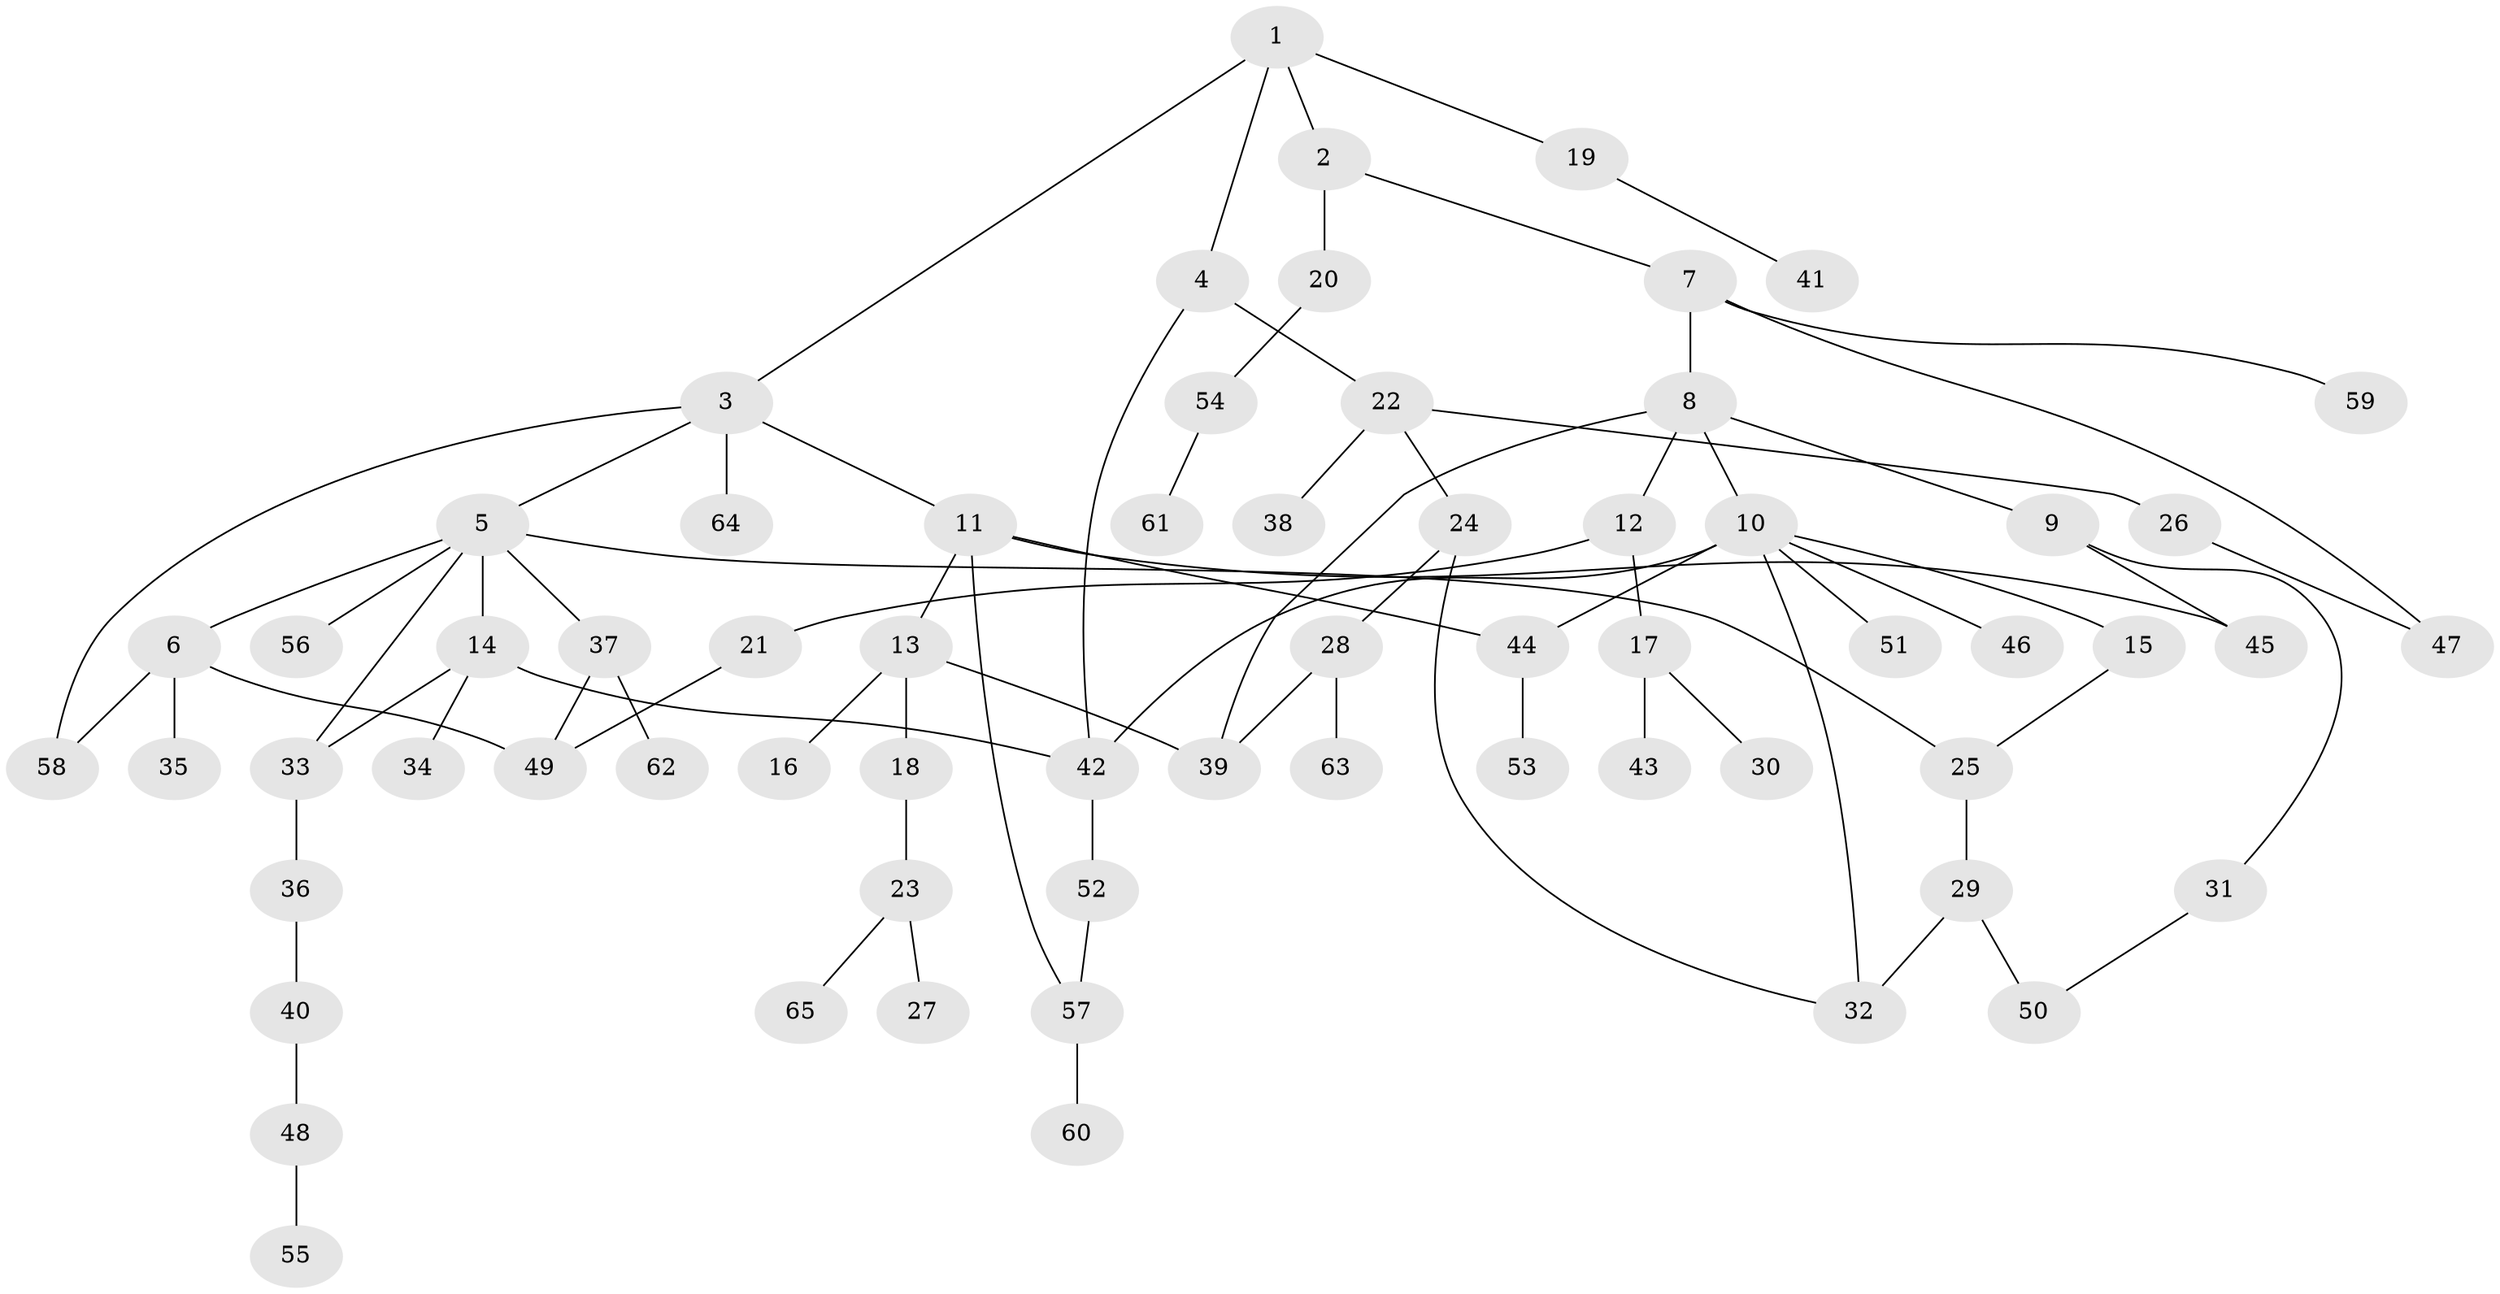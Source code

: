 // Generated by graph-tools (version 1.1) at 2025/10/02/27/25 16:10:52]
// undirected, 65 vertices, 80 edges
graph export_dot {
graph [start="1"]
  node [color=gray90,style=filled];
  1;
  2;
  3;
  4;
  5;
  6;
  7;
  8;
  9;
  10;
  11;
  12;
  13;
  14;
  15;
  16;
  17;
  18;
  19;
  20;
  21;
  22;
  23;
  24;
  25;
  26;
  27;
  28;
  29;
  30;
  31;
  32;
  33;
  34;
  35;
  36;
  37;
  38;
  39;
  40;
  41;
  42;
  43;
  44;
  45;
  46;
  47;
  48;
  49;
  50;
  51;
  52;
  53;
  54;
  55;
  56;
  57;
  58;
  59;
  60;
  61;
  62;
  63;
  64;
  65;
  1 -- 2;
  1 -- 3;
  1 -- 4;
  1 -- 19;
  2 -- 7;
  2 -- 20;
  3 -- 5;
  3 -- 11;
  3 -- 64;
  3 -- 58;
  4 -- 22;
  4 -- 42;
  5 -- 6;
  5 -- 14;
  5 -- 25;
  5 -- 33;
  5 -- 37;
  5 -- 56;
  6 -- 35;
  6 -- 49;
  6 -- 58;
  7 -- 8;
  7 -- 47;
  7 -- 59;
  8 -- 9;
  8 -- 10;
  8 -- 12;
  8 -- 39;
  9 -- 31;
  9 -- 45;
  10 -- 15;
  10 -- 46;
  10 -- 51;
  10 -- 42;
  10 -- 32;
  10 -- 44;
  11 -- 13;
  11 -- 44;
  11 -- 57;
  11 -- 45;
  12 -- 17;
  12 -- 21;
  13 -- 16;
  13 -- 18;
  13 -- 39;
  14 -- 34;
  14 -- 42;
  14 -- 33;
  15 -- 25;
  17 -- 30;
  17 -- 43;
  18 -- 23;
  19 -- 41;
  20 -- 54;
  21 -- 49;
  22 -- 24;
  22 -- 26;
  22 -- 38;
  23 -- 27;
  23 -- 65;
  24 -- 28;
  24 -- 32;
  25 -- 29;
  26 -- 47;
  28 -- 63;
  28 -- 39;
  29 -- 32;
  29 -- 50;
  31 -- 50;
  33 -- 36;
  36 -- 40;
  37 -- 62;
  37 -- 49;
  40 -- 48;
  42 -- 52;
  44 -- 53;
  48 -- 55;
  52 -- 57;
  54 -- 61;
  57 -- 60;
}
